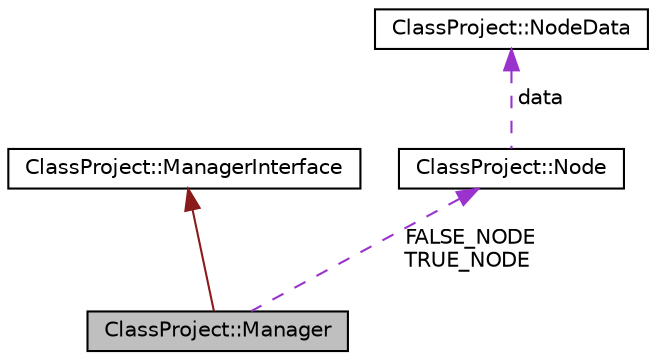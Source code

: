 digraph "ClassProject::Manager"
{
 // LATEX_PDF_SIZE
  edge [fontname="Helvetica",fontsize="10",labelfontname="Helvetica",labelfontsize="10"];
  node [fontname="Helvetica",fontsize="10",shape=record];
  Node1 [label="ClassProject::Manager",height=0.2,width=0.4,color="black", fillcolor="grey75", style="filled", fontcolor="black",tooltip=" "];
  Node2 -> Node1 [dir="back",color="firebrick4",fontsize="10",style="solid"];
  Node2 [label="ClassProject::ManagerInterface",height=0.2,width=0.4,color="black", fillcolor="white", style="filled",URL="$classClassProject_1_1ManagerInterface.html",tooltip=" "];
  Node3 -> Node1 [dir="back",color="darkorchid3",fontsize="10",style="dashed",label=" FALSE_NODE\nTRUE_NODE" ];
  Node3 [label="ClassProject::Node",height=0.2,width=0.4,color="black", fillcolor="white", style="filled",URL="$structClassProject_1_1Node.html",tooltip=" "];
  Node4 -> Node3 [dir="back",color="darkorchid3",fontsize="10",style="dashed",label=" data" ];
  Node4 [label="ClassProject::NodeData",height=0.2,width=0.4,color="black", fillcolor="white", style="filled",URL="$structClassProject_1_1NodeData.html",tooltip=" "];
}
